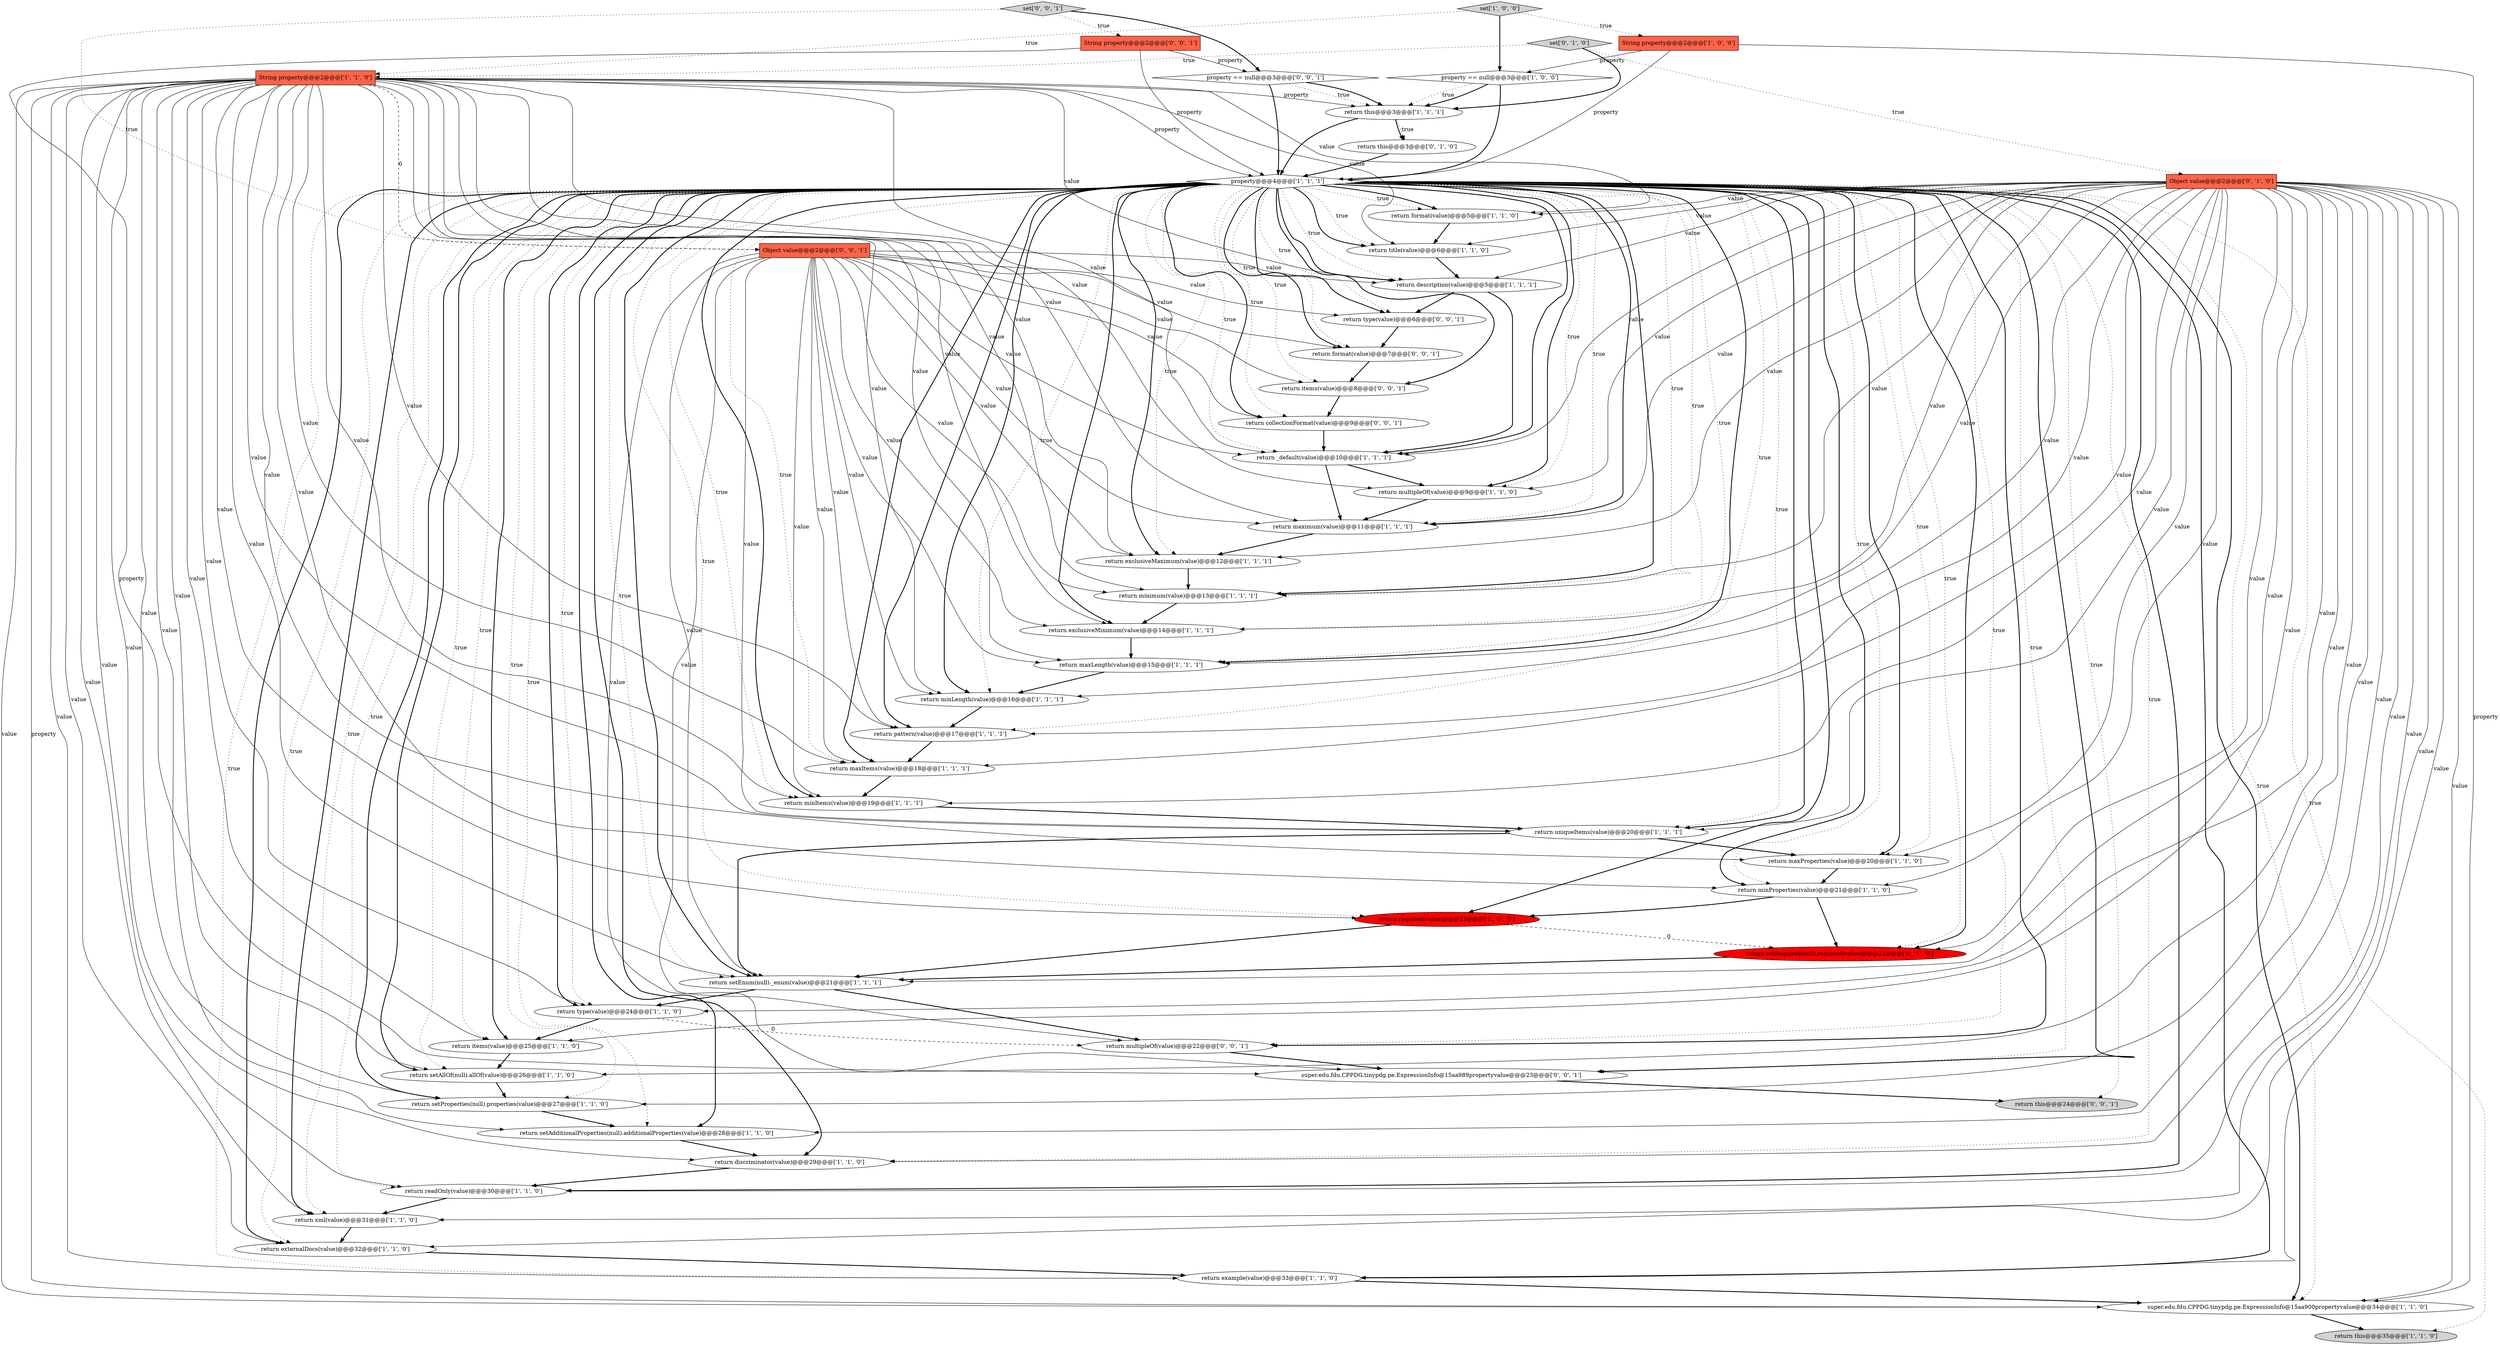 digraph {
4 [style = filled, label = "return maxProperties(value)@@@20@@@['1', '1', '0']", fillcolor = white, shape = ellipse image = "AAA0AAABBB1BBB"];
29 [style = filled, label = "return type(value)@@@24@@@['1', '1', '0']", fillcolor = white, shape = ellipse image = "AAA0AAABBB1BBB"];
14 [style = filled, label = "return maxItems(value)@@@18@@@['1', '1', '1']", fillcolor = white, shape = ellipse image = "AAA0AAABBB1BBB"];
41 [style = filled, label = "return type(value)@@@6@@@['0', '0', '1']", fillcolor = white, shape = ellipse image = "AAA0AAABBB3BBB"];
19 [style = filled, label = "return multipleOf(value)@@@9@@@['1', '1', '0']", fillcolor = white, shape = ellipse image = "AAA0AAABBB1BBB"];
44 [style = filled, label = "set['0', '0', '1']", fillcolor = lightgray, shape = diamond image = "AAA0AAABBB3BBB"];
40 [style = filled, label = "return setRequired(null).required(value)@@@22@@@['0', '1', '0']", fillcolor = red, shape = ellipse image = "AAA1AAABBB2BBB"];
10 [style = filled, label = "return _default(value)@@@10@@@['1', '1', '1']", fillcolor = white, shape = ellipse image = "AAA0AAABBB1BBB"];
51 [style = filled, label = "super.edu.fdu.CPPDG.tinypdg.pe.ExpressionInfo@15aa989propertyvalue@@@23@@@['0', '0', '1']", fillcolor = white, shape = ellipse image = "AAA0AAABBB3BBB"];
0 [style = filled, label = "return readOnly(value)@@@30@@@['1', '1', '0']", fillcolor = white, shape = ellipse image = "AAA0AAABBB1BBB"];
6 [style = filled, label = "property == null@@@3@@@['1', '0', '0']", fillcolor = white, shape = diamond image = "AAA0AAABBB1BBB"];
30 [style = filled, label = "return setAllOf(null).allOf(value)@@@26@@@['1', '1', '0']", fillcolor = white, shape = ellipse image = "AAA0AAABBB1BBB"];
34 [style = filled, label = "return setEnum(null)._enum(value)@@@21@@@['1', '1', '1']", fillcolor = white, shape = ellipse image = "AAA0AAABBB1BBB"];
23 [style = filled, label = "return minItems(value)@@@19@@@['1', '1', '1']", fillcolor = white, shape = ellipse image = "AAA0AAABBB1BBB"];
27 [style = filled, label = "return setProperties(null).properties(value)@@@27@@@['1', '1', '0']", fillcolor = white, shape = ellipse image = "AAA0AAABBB1BBB"];
1 [style = filled, label = "return format(value)@@@5@@@['1', '1', '0']", fillcolor = white, shape = ellipse image = "AAA0AAABBB1BBB"];
5 [style = filled, label = "set['1', '0', '0']", fillcolor = lightgray, shape = diamond image = "AAA0AAABBB1BBB"];
15 [style = filled, label = "return this@@@3@@@['1', '1', '1']", fillcolor = white, shape = ellipse image = "AAA0AAABBB1BBB"];
21 [style = filled, label = "return maximum(value)@@@11@@@['1', '1', '1']", fillcolor = white, shape = ellipse image = "AAA0AAABBB1BBB"];
31 [style = filled, label = "return title(value)@@@6@@@['1', '1', '0']", fillcolor = white, shape = ellipse image = "AAA0AAABBB1BBB"];
24 [style = filled, label = "return items(value)@@@25@@@['1', '1', '0']", fillcolor = white, shape = ellipse image = "AAA0AAABBB1BBB"];
9 [style = filled, label = "return externalDocs(value)@@@32@@@['1', '1', '0']", fillcolor = white, shape = ellipse image = "AAA0AAABBB1BBB"];
20 [style = filled, label = "return description(value)@@@5@@@['1', '1', '1']", fillcolor = white, shape = ellipse image = "AAA0AAABBB1BBB"];
37 [style = filled, label = "return this@@@3@@@['0', '1', '0']", fillcolor = white, shape = ellipse image = "AAA0AAABBB2BBB"];
36 [style = filled, label = "return setAdditionalProperties(null).additionalProperties(value)@@@28@@@['1', '1', '0']", fillcolor = white, shape = ellipse image = "AAA0AAABBB1BBB"];
49 [style = filled, label = "return items(value)@@@8@@@['0', '0', '1']", fillcolor = white, shape = ellipse image = "AAA0AAABBB3BBB"];
45 [style = filled, label = "return this@@@24@@@['0', '0', '1']", fillcolor = lightgray, shape = ellipse image = "AAA0AAABBB3BBB"];
48 [style = filled, label = "property == null@@@3@@@['0', '0', '1']", fillcolor = white, shape = diamond image = "AAA0AAABBB3BBB"];
22 [style = filled, label = "super.edu.fdu.CPPDG.tinypdg.pe.ExpressionInfo@15aa900propertyvalue@@@34@@@['1', '1', '0']", fillcolor = white, shape = ellipse image = "AAA0AAABBB1BBB"];
17 [style = filled, label = "return exclusiveMinimum(value)@@@14@@@['1', '1', '1']", fillcolor = white, shape = ellipse image = "AAA0AAABBB1BBB"];
46 [style = filled, label = "Object value@@@2@@@['0', '0', '1']", fillcolor = tomato, shape = box image = "AAA0AAABBB3BBB"];
12 [style = filled, label = "String property@@@2@@@['1', '1', '0']", fillcolor = tomato, shape = box image = "AAA0AAABBB1BBB"];
8 [style = filled, label = "return minimum(value)@@@13@@@['1', '1', '1']", fillcolor = white, shape = ellipse image = "AAA0AAABBB1BBB"];
25 [style = filled, label = "return uniqueItems(value)@@@20@@@['1', '1', '1']", fillcolor = white, shape = ellipse image = "AAA0AAABBB1BBB"];
16 [style = filled, label = "return discriminator(value)@@@29@@@['1', '1', '0']", fillcolor = white, shape = ellipse image = "AAA0AAABBB1BBB"];
35 [style = filled, label = "return minLength(value)@@@16@@@['1', '1', '1']", fillcolor = white, shape = ellipse image = "AAA0AAABBB1BBB"];
43 [style = filled, label = "String property@@@2@@@['0', '0', '1']", fillcolor = tomato, shape = box image = "AAA0AAABBB3BBB"];
32 [style = filled, label = "return exclusiveMaximum(value)@@@12@@@['1', '1', '1']", fillcolor = white, shape = ellipse image = "AAA0AAABBB1BBB"];
33 [style = filled, label = "return pattern(value)@@@17@@@['1', '1', '1']", fillcolor = white, shape = ellipse image = "AAA0AAABBB1BBB"];
11 [style = filled, label = "return example(value)@@@33@@@['1', '1', '0']", fillcolor = white, shape = ellipse image = "AAA0AAABBB1BBB"];
3 [style = filled, label = "String property@@@2@@@['1', '0', '0']", fillcolor = tomato, shape = box image = "AAA0AAABBB1BBB"];
50 [style = filled, label = "return collectionFormat(value)@@@9@@@['0', '0', '1']", fillcolor = white, shape = ellipse image = "AAA0AAABBB3BBB"];
7 [style = filled, label = "property@@@4@@@['1', '1', '1']", fillcolor = white, shape = diamond image = "AAA0AAABBB1BBB"];
13 [style = filled, label = "return this@@@35@@@['1', '1', '0']", fillcolor = lightgray, shape = ellipse image = "AAA0AAABBB1BBB"];
18 [style = filled, label = "return maxLength(value)@@@15@@@['1', '1', '1']", fillcolor = white, shape = ellipse image = "AAA0AAABBB1BBB"];
39 [style = filled, label = "set['0', '1', '0']", fillcolor = lightgray, shape = diamond image = "AAA0AAABBB2BBB"];
2 [style = filled, label = "return required(value)@@@22@@@['1', '0', '0']", fillcolor = red, shape = ellipse image = "AAA1AAABBB1BBB"];
42 [style = filled, label = "return format(value)@@@7@@@['0', '0', '1']", fillcolor = white, shape = ellipse image = "AAA0AAABBB3BBB"];
38 [style = filled, label = "Object value@@@2@@@['0', '1', '0']", fillcolor = tomato, shape = box image = "AAA0AAABBB2BBB"];
47 [style = filled, label = "return multipleOf(value)@@@22@@@['0', '0', '1']", fillcolor = white, shape = ellipse image = "AAA0AAABBB3BBB"];
26 [style = filled, label = "return xml(value)@@@31@@@['1', '1', '0']", fillcolor = white, shape = ellipse image = "AAA0AAABBB1BBB"];
28 [style = filled, label = "return minProperties(value)@@@21@@@['1', '1', '0']", fillcolor = white, shape = ellipse image = "AAA0AAABBB1BBB"];
38->9 [style = solid, label="value"];
46->23 [style = solid, label="value"];
7->32 [style = bold, label=""];
16->0 [style = bold, label=""];
38->33 [style = solid, label="value"];
9->11 [style = bold, label=""];
12->30 [style = solid, label="value"];
25->34 [style = bold, label=""];
7->30 [style = bold, label=""];
3->6 [style = solid, label="property"];
7->36 [style = dotted, label="true"];
7->34 [style = dotted, label="true"];
46->20 [style = solid, label="value"];
7->51 [style = dotted, label="true"];
10->19 [style = bold, label=""];
12->26 [style = solid, label="value"];
7->33 [style = dotted, label="true"];
46->8 [style = solid, label="value"];
7->35 [style = bold, label=""];
26->9 [style = bold, label=""];
7->31 [style = bold, label=""];
5->12 [style = dotted, label="true"];
7->8 [style = bold, label=""];
7->49 [style = bold, label=""];
12->17 [style = solid, label="value"];
38->19 [style = solid, label="value"];
24->30 [style = bold, label=""];
7->14 [style = bold, label=""];
12->22 [style = solid, label="value"];
7->26 [style = bold, label=""];
7->9 [style = bold, label=""];
12->14 [style = solid, label="value"];
48->15 [style = dotted, label="true"];
29->47 [style = dashed, label="0"];
46->41 [style = solid, label="value"];
12->10 [style = solid, label="value"];
50->10 [style = bold, label=""];
7->16 [style = bold, label=""];
47->51 [style = bold, label=""];
7->41 [style = dotted, label="true"];
7->16 [style = dotted, label="true"];
7->27 [style = dotted, label="true"];
18->35 [style = bold, label=""];
12->46 [style = dashed, label="0"];
31->20 [style = bold, label=""];
1->31 [style = bold, label=""];
7->1 [style = dotted, label="true"];
12->9 [style = solid, label="value"];
41->42 [style = bold, label=""];
46->14 [style = solid, label="value"];
22->13 [style = bold, label=""];
38->27 [style = solid, label="value"];
6->15 [style = dotted, label="true"];
7->29 [style = bold, label=""];
3->7 [style = solid, label="property"];
12->1 [style = solid, label="value"];
23->25 [style = bold, label=""];
7->11 [style = bold, label=""];
7->1 [style = bold, label=""];
7->10 [style = dotted, label="true"];
44->43 [style = dotted, label="true"];
12->19 [style = solid, label="value"];
12->15 [style = solid, label="property"];
7->13 [style = dotted, label="true"];
38->40 [style = solid, label="value"];
7->40 [style = dotted, label="true"];
44->46 [style = dotted, label="true"];
2->34 [style = bold, label=""];
38->26 [style = solid, label="value"];
30->27 [style = bold, label=""];
34->47 [style = bold, label=""];
12->7 [style = solid, label="property"];
12->28 [style = solid, label="value"];
7->0 [style = bold, label=""];
40->34 [style = bold, label=""];
10->21 [style = bold, label=""];
5->3 [style = dotted, label="true"];
12->23 [style = solid, label="value"];
12->34 [style = solid, label="value"];
7->42 [style = dotted, label="true"];
12->29 [style = solid, label="value"];
12->0 [style = solid, label="value"];
46->50 [style = solid, label="value"];
46->35 [style = solid, label="value"];
12->27 [style = solid, label="value"];
7->29 [style = dotted, label="true"];
7->33 [style = bold, label=""];
7->24 [style = bold, label=""];
8->17 [style = bold, label=""];
7->51 [style = bold, label=""];
20->41 [style = bold, label=""];
7->23 [style = dotted, label="true"];
38->4 [style = solid, label="value"];
5->6 [style = bold, label=""];
7->2 [style = bold, label=""];
38->24 [style = solid, label="value"];
7->23 [style = bold, label=""];
43->51 [style = solid, label="property"];
46->17 [style = solid, label="value"];
46->10 [style = solid, label="value"];
7->42 [style = bold, label=""];
38->28 [style = solid, label="value"];
36->16 [style = bold, label=""];
7->35 [style = dotted, label="true"];
38->10 [style = solid, label="value"];
12->21 [style = solid, label="value"];
38->31 [style = solid, label="value"];
12->18 [style = solid, label="value"];
7->21 [style = dotted, label="true"];
7->8 [style = dotted, label="true"];
7->17 [style = dotted, label="true"];
12->20 [style = solid, label="value"];
38->20 [style = solid, label="value"];
38->32 [style = solid, label="value"];
46->34 [style = solid, label="value"];
7->32 [style = dotted, label="true"];
7->50 [style = bold, label=""];
38->34 [style = solid, label="value"];
38->1 [style = solid, label="value"];
7->2 [style = dotted, label="true"];
34->29 [style = bold, label=""];
7->45 [style = dotted, label="true"];
38->35 [style = solid, label="value"];
38->29 [style = solid, label="value"];
12->24 [style = solid, label="value"];
38->16 [style = solid, label="value"];
7->17 [style = bold, label=""];
38->18 [style = solid, label="value"];
7->50 [style = dotted, label="true"];
12->36 [style = solid, label="value"];
7->26 [style = dotted, label="true"];
7->31 [style = dotted, label="true"];
7->20 [style = bold, label=""];
7->4 [style = bold, label=""];
7->0 [style = dotted, label="true"];
46->47 [style = solid, label="value"];
37->7 [style = bold, label=""];
6->15 [style = bold, label=""];
49->50 [style = bold, label=""];
38->22 [style = solid, label="value"];
7->22 [style = bold, label=""];
12->8 [style = solid, label="value"];
38->8 [style = solid, label="value"];
32->8 [style = bold, label=""];
3->22 [style = solid, label="property"];
12->4 [style = solid, label="value"];
7->11 [style = dotted, label="true"];
7->28 [style = bold, label=""];
14->23 [style = bold, label=""];
51->45 [style = bold, label=""];
7->18 [style = dotted, label="true"];
7->18 [style = bold, label=""];
11->22 [style = bold, label=""];
46->49 [style = solid, label="value"];
15->37 [style = dotted, label="true"];
48->7 [style = bold, label=""];
38->25 [style = solid, label="value"];
7->41 [style = bold, label=""];
39->12 [style = dotted, label="true"];
15->37 [style = bold, label=""];
7->19 [style = bold, label=""];
46->33 [style = solid, label="value"];
7->28 [style = dotted, label="true"];
38->11 [style = solid, label="value"];
7->36 [style = bold, label=""];
7->40 [style = bold, label=""];
46->32 [style = solid, label="value"];
38->30 [style = solid, label="value"];
38->14 [style = solid, label="value"];
19->21 [style = bold, label=""];
7->49 [style = dotted, label="true"];
33->14 [style = bold, label=""];
39->15 [style = bold, label=""];
38->21 [style = solid, label="value"];
27->36 [style = bold, label=""];
28->40 [style = bold, label=""];
0->26 [style = bold, label=""];
38->23 [style = solid, label="value"];
15->7 [style = bold, label=""];
7->10 [style = bold, label=""];
7->19 [style = dotted, label="true"];
38->0 [style = solid, label="value"];
12->16 [style = solid, label="value"];
7->47 [style = bold, label=""];
39->38 [style = dotted, label="true"];
38->36 [style = solid, label="value"];
12->31 [style = solid, label="value"];
35->33 [style = bold, label=""];
25->4 [style = bold, label=""];
7->9 [style = dotted, label="true"];
12->11 [style = solid, label="value"];
7->24 [style = dotted, label="true"];
12->32 [style = solid, label="value"];
4->28 [style = bold, label=""];
12->22 [style = solid, label="property"];
7->20 [style = dotted, label="true"];
20->10 [style = bold, label=""];
12->25 [style = solid, label="value"];
28->2 [style = bold, label=""];
12->33 [style = solid, label="value"];
46->25 [style = solid, label="value"];
7->34 [style = bold, label=""];
46->18 [style = solid, label="value"];
12->35 [style = solid, label="value"];
7->47 [style = dotted, label="true"];
44->48 [style = bold, label=""];
46->42 [style = solid, label="value"];
7->4 [style = dotted, label="true"];
21->32 [style = bold, label=""];
48->15 [style = bold, label=""];
7->25 [style = dotted, label="true"];
6->7 [style = bold, label=""];
7->27 [style = bold, label=""];
7->21 [style = bold, label=""];
46->21 [style = solid, label="value"];
42->49 [style = bold, label=""];
7->25 [style = bold, label=""];
2->40 [style = dashed, label="0"];
7->30 [style = dotted, label="true"];
29->24 [style = bold, label=""];
12->2 [style = solid, label="value"];
46->51 [style = solid, label="value"];
38->17 [style = solid, label="value"];
43->7 [style = solid, label="property"];
17->18 [style = bold, label=""];
43->48 [style = solid, label="property"];
7->22 [style = dotted, label="true"];
7->14 [style = dotted, label="true"];
}
